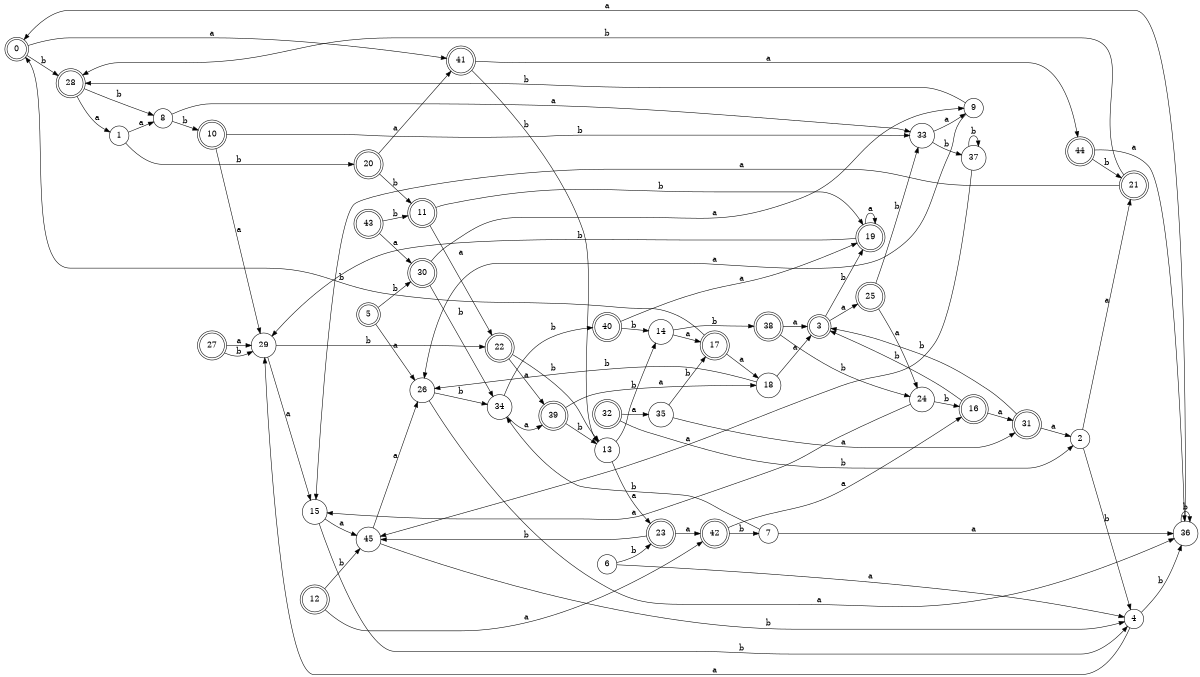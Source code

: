 digraph n37_2 {
__start0 [label="" shape="none"];

rankdir=LR;
size="8,5";

s0 [style="rounded,filled", color="black", fillcolor="white" shape="doublecircle", label="0"];
s1 [style="filled", color="black", fillcolor="white" shape="circle", label="1"];
s2 [style="filled", color="black", fillcolor="white" shape="circle", label="2"];
s3 [style="rounded,filled", color="black", fillcolor="white" shape="doublecircle", label="3"];
s4 [style="filled", color="black", fillcolor="white" shape="circle", label="4"];
s5 [style="rounded,filled", color="black", fillcolor="white" shape="doublecircle", label="5"];
s6 [style="filled", color="black", fillcolor="white" shape="circle", label="6"];
s7 [style="filled", color="black", fillcolor="white" shape="circle", label="7"];
s8 [style="filled", color="black", fillcolor="white" shape="circle", label="8"];
s9 [style="filled", color="black", fillcolor="white" shape="circle", label="9"];
s10 [style="rounded,filled", color="black", fillcolor="white" shape="doublecircle", label="10"];
s11 [style="rounded,filled", color="black", fillcolor="white" shape="doublecircle", label="11"];
s12 [style="rounded,filled", color="black", fillcolor="white" shape="doublecircle", label="12"];
s13 [style="filled", color="black", fillcolor="white" shape="circle", label="13"];
s14 [style="filled", color="black", fillcolor="white" shape="circle", label="14"];
s15 [style="filled", color="black", fillcolor="white" shape="circle", label="15"];
s16 [style="rounded,filled", color="black", fillcolor="white" shape="doublecircle", label="16"];
s17 [style="rounded,filled", color="black", fillcolor="white" shape="doublecircle", label="17"];
s18 [style="filled", color="black", fillcolor="white" shape="circle", label="18"];
s19 [style="rounded,filled", color="black", fillcolor="white" shape="doublecircle", label="19"];
s20 [style="rounded,filled", color="black", fillcolor="white" shape="doublecircle", label="20"];
s21 [style="rounded,filled", color="black", fillcolor="white" shape="doublecircle", label="21"];
s22 [style="rounded,filled", color="black", fillcolor="white" shape="doublecircle", label="22"];
s23 [style="rounded,filled", color="black", fillcolor="white" shape="doublecircle", label="23"];
s24 [style="filled", color="black", fillcolor="white" shape="circle", label="24"];
s25 [style="rounded,filled", color="black", fillcolor="white" shape="doublecircle", label="25"];
s26 [style="filled", color="black", fillcolor="white" shape="circle", label="26"];
s27 [style="rounded,filled", color="black", fillcolor="white" shape="doublecircle", label="27"];
s28 [style="rounded,filled", color="black", fillcolor="white" shape="doublecircle", label="28"];
s29 [style="filled", color="black", fillcolor="white" shape="circle", label="29"];
s30 [style="rounded,filled", color="black", fillcolor="white" shape="doublecircle", label="30"];
s31 [style="rounded,filled", color="black", fillcolor="white" shape="doublecircle", label="31"];
s32 [style="rounded,filled", color="black", fillcolor="white" shape="doublecircle", label="32"];
s33 [style="filled", color="black", fillcolor="white" shape="circle", label="33"];
s34 [style="filled", color="black", fillcolor="white" shape="circle", label="34"];
s35 [style="filled", color="black", fillcolor="white" shape="circle", label="35"];
s36 [style="filled", color="black", fillcolor="white" shape="circle", label="36"];
s37 [style="filled", color="black", fillcolor="white" shape="circle", label="37"];
s38 [style="rounded,filled", color="black", fillcolor="white" shape="doublecircle", label="38"];
s39 [style="rounded,filled", color="black", fillcolor="white" shape="doublecircle", label="39"];
s40 [style="rounded,filled", color="black", fillcolor="white" shape="doublecircle", label="40"];
s41 [style="rounded,filled", color="black", fillcolor="white" shape="doublecircle", label="41"];
s42 [style="rounded,filled", color="black", fillcolor="white" shape="doublecircle", label="42"];
s43 [style="rounded,filled", color="black", fillcolor="white" shape="doublecircle", label="43"];
s44 [style="rounded,filled", color="black", fillcolor="white" shape="doublecircle", label="44"];
s45 [style="filled", color="black", fillcolor="white" shape="circle", label="45"];
s0 -> s41 [label="a"];
s0 -> s28 [label="b"];
s1 -> s8 [label="a"];
s1 -> s20 [label="b"];
s2 -> s21 [label="a"];
s2 -> s4 [label="b"];
s3 -> s25 [label="a"];
s3 -> s19 [label="b"];
s4 -> s29 [label="a"];
s4 -> s36 [label="b"];
s5 -> s26 [label="a"];
s5 -> s30 [label="b"];
s6 -> s4 [label="a"];
s6 -> s23 [label="b"];
s7 -> s36 [label="a"];
s7 -> s34 [label="b"];
s8 -> s33 [label="a"];
s8 -> s10 [label="b"];
s9 -> s26 [label="a"];
s9 -> s28 [label="b"];
s10 -> s29 [label="a"];
s10 -> s33 [label="b"];
s11 -> s22 [label="a"];
s11 -> s19 [label="b"];
s12 -> s42 [label="a"];
s12 -> s45 [label="b"];
s13 -> s23 [label="a"];
s13 -> s14 [label="b"];
s14 -> s17 [label="a"];
s14 -> s38 [label="b"];
s15 -> s45 [label="a"];
s15 -> s4 [label="b"];
s16 -> s31 [label="a"];
s16 -> s3 [label="b"];
s17 -> s18 [label="a"];
s17 -> s0 [label="b"];
s18 -> s3 [label="a"];
s18 -> s26 [label="b"];
s19 -> s19 [label="a"];
s19 -> s29 [label="b"];
s20 -> s41 [label="a"];
s20 -> s11 [label="b"];
s21 -> s15 [label="a"];
s21 -> s28 [label="b"];
s22 -> s39 [label="a"];
s22 -> s13 [label="b"];
s23 -> s42 [label="a"];
s23 -> s45 [label="b"];
s24 -> s15 [label="a"];
s24 -> s16 [label="b"];
s25 -> s24 [label="a"];
s25 -> s33 [label="b"];
s26 -> s36 [label="a"];
s26 -> s34 [label="b"];
s27 -> s29 [label="a"];
s27 -> s29 [label="b"];
s28 -> s1 [label="a"];
s28 -> s8 [label="b"];
s29 -> s15 [label="a"];
s29 -> s22 [label="b"];
s30 -> s9 [label="a"];
s30 -> s34 [label="b"];
s31 -> s2 [label="a"];
s31 -> s3 [label="b"];
s32 -> s35 [label="a"];
s32 -> s2 [label="b"];
s33 -> s9 [label="a"];
s33 -> s37 [label="b"];
s34 -> s39 [label="a"];
s34 -> s40 [label="b"];
s35 -> s31 [label="a"];
s35 -> s17 [label="b"];
s36 -> s0 [label="a"];
s36 -> s36 [label="b"];
s37 -> s45 [label="a"];
s37 -> s37 [label="b"];
s38 -> s3 [label="a"];
s38 -> s24 [label="b"];
s39 -> s18 [label="a"];
s39 -> s13 [label="b"];
s40 -> s19 [label="a"];
s40 -> s14 [label="b"];
s41 -> s44 [label="a"];
s41 -> s13 [label="b"];
s42 -> s16 [label="a"];
s42 -> s7 [label="b"];
s43 -> s30 [label="a"];
s43 -> s11 [label="b"];
s44 -> s36 [label="a"];
s44 -> s21 [label="b"];
s45 -> s26 [label="a"];
s45 -> s4 [label="b"];

}